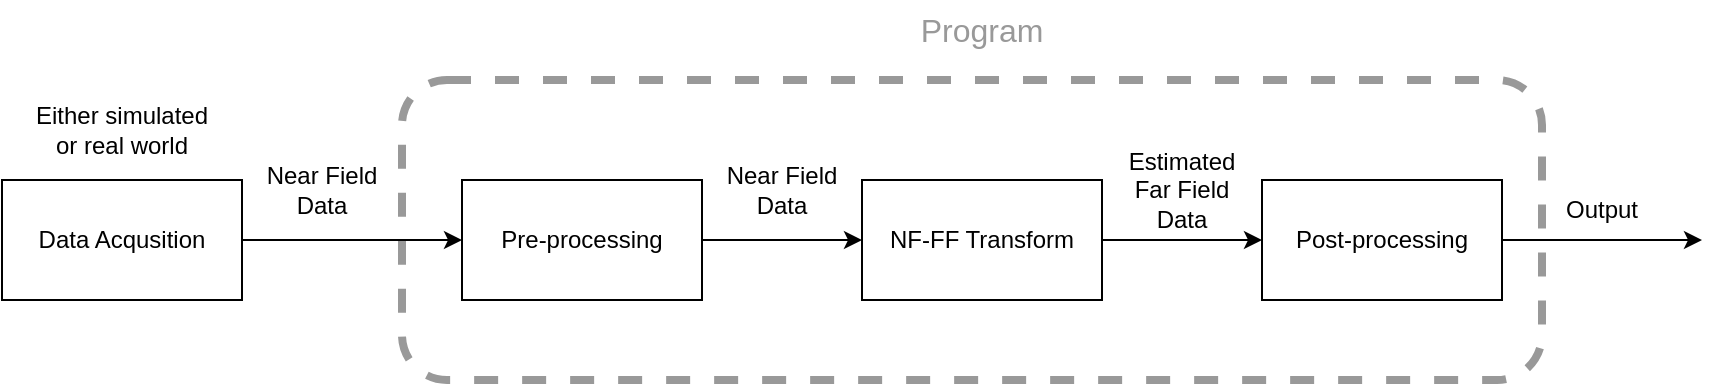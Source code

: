 <mxfile version="24.7.16">
  <diagram name="Side-1" id="_BrDP2RHozFmgSqzX7Dk">
    <mxGraphModel dx="1050" dy="569" grid="1" gridSize="10" guides="1" tooltips="1" connect="1" arrows="1" fold="1" page="1" pageScale="1" pageWidth="1169" pageHeight="1654" math="0" shadow="0">
      <root>
        <mxCell id="0" />
        <mxCell id="1" parent="0" />
        <mxCell id="HodwBL71TnCD-5lT6Fzp-16" value="" style="rounded=1;whiteSpace=wrap;html=1;fillColor=none;strokeColor=#999999;dashed=1;strokeWidth=4;" vertex="1" parent="1">
          <mxGeometry x="280" y="180" width="570" height="150" as="geometry" />
        </mxCell>
        <mxCell id="HodwBL71TnCD-5lT6Fzp-5" value="" style="edgeStyle=orthogonalEdgeStyle;rounded=0;orthogonalLoop=1;jettySize=auto;html=1;" edge="1" parent="1" source="HodwBL71TnCD-5lT6Fzp-1" target="HodwBL71TnCD-5lT6Fzp-2">
          <mxGeometry relative="1" as="geometry" />
        </mxCell>
        <mxCell id="HodwBL71TnCD-5lT6Fzp-1" value="Data Acqusition" style="rounded=0;whiteSpace=wrap;html=1;" vertex="1" parent="1">
          <mxGeometry x="80" y="230" width="120" height="60" as="geometry" />
        </mxCell>
        <mxCell id="HodwBL71TnCD-5lT6Fzp-6" value="" style="edgeStyle=orthogonalEdgeStyle;rounded=0;orthogonalLoop=1;jettySize=auto;html=1;" edge="1" parent="1" source="HodwBL71TnCD-5lT6Fzp-2" target="HodwBL71TnCD-5lT6Fzp-3">
          <mxGeometry relative="1" as="geometry" />
        </mxCell>
        <mxCell id="HodwBL71TnCD-5lT6Fzp-2" value="Pre-processing" style="rounded=0;whiteSpace=wrap;html=1;" vertex="1" parent="1">
          <mxGeometry x="310" y="230" width="120" height="60" as="geometry" />
        </mxCell>
        <mxCell id="HodwBL71TnCD-5lT6Fzp-7" value="" style="edgeStyle=orthogonalEdgeStyle;rounded=0;orthogonalLoop=1;jettySize=auto;html=1;" edge="1" parent="1" source="HodwBL71TnCD-5lT6Fzp-3" target="HodwBL71TnCD-5lT6Fzp-4">
          <mxGeometry relative="1" as="geometry" />
        </mxCell>
        <mxCell id="HodwBL71TnCD-5lT6Fzp-3" value="NF-FF Transform" style="rounded=0;whiteSpace=wrap;html=1;" vertex="1" parent="1">
          <mxGeometry x="510" y="230" width="120" height="60" as="geometry" />
        </mxCell>
        <mxCell id="HodwBL71TnCD-5lT6Fzp-13" value="" style="edgeStyle=orthogonalEdgeStyle;rounded=0;orthogonalLoop=1;jettySize=auto;html=1;" edge="1" parent="1" source="HodwBL71TnCD-5lT6Fzp-4">
          <mxGeometry relative="1" as="geometry">
            <mxPoint x="930" y="260" as="targetPoint" />
          </mxGeometry>
        </mxCell>
        <mxCell id="HodwBL71TnCD-5lT6Fzp-4" value="Post-processing" style="rounded=0;whiteSpace=wrap;html=1;" vertex="1" parent="1">
          <mxGeometry x="710" y="230" width="120" height="60" as="geometry" />
        </mxCell>
        <mxCell id="HodwBL71TnCD-5lT6Fzp-8" value="Near Field&lt;div&gt;Data&lt;/div&gt;" style="text;html=1;align=center;verticalAlign=middle;whiteSpace=wrap;rounded=0;" vertex="1" parent="1">
          <mxGeometry x="210" y="220" width="60" height="30" as="geometry" />
        </mxCell>
        <mxCell id="HodwBL71TnCD-5lT6Fzp-9" value="Near Field&lt;div&gt;Data&lt;/div&gt;" style="text;html=1;align=center;verticalAlign=middle;whiteSpace=wrap;rounded=0;" vertex="1" parent="1">
          <mxGeometry x="440" y="220" width="60" height="30" as="geometry" />
        </mxCell>
        <mxCell id="HodwBL71TnCD-5lT6Fzp-11" value="Estimated Far Field&lt;div&gt;Data&lt;/div&gt;" style="text;html=1;align=center;verticalAlign=middle;whiteSpace=wrap;rounded=0;" vertex="1" parent="1">
          <mxGeometry x="640" y="220" width="60" height="30" as="geometry" />
        </mxCell>
        <mxCell id="HodwBL71TnCD-5lT6Fzp-15" value="Output" style="text;html=1;align=center;verticalAlign=middle;whiteSpace=wrap;rounded=0;" vertex="1" parent="1">
          <mxGeometry x="850" y="230" width="60" height="30" as="geometry" />
        </mxCell>
        <mxCell id="HodwBL71TnCD-5lT6Fzp-18" value="Program" style="text;html=1;align=center;verticalAlign=middle;whiteSpace=wrap;rounded=0;fontSize=16;fontColor=#999999;" vertex="1" parent="1">
          <mxGeometry x="355" y="140" width="430" height="30" as="geometry" />
        </mxCell>
        <mxCell id="HodwBL71TnCD-5lT6Fzp-19" value="Either simulated&lt;div&gt;or real world&lt;/div&gt;" style="text;html=1;align=center;verticalAlign=middle;whiteSpace=wrap;rounded=0;" vertex="1" parent="1">
          <mxGeometry x="85" y="190" width="110" height="30" as="geometry" />
        </mxCell>
      </root>
    </mxGraphModel>
  </diagram>
</mxfile>
